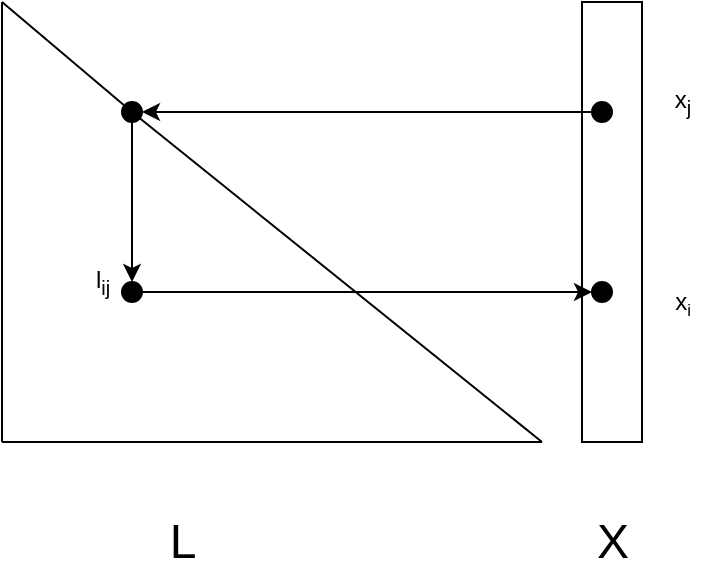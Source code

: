 <mxfile version="15.3.7" type="device"><diagram id="9VMUAVkRq4MKM1Ng1EUx" name="Page-1"><mxGraphModel dx="526" dy="324" grid="1" gridSize="10" guides="1" tooltips="1" connect="1" arrows="1" fold="1" page="1" pageScale="1" pageWidth="827" pageHeight="1169" math="0" shadow="0"><root><mxCell id="0"/><mxCell id="1" parent="0"/><mxCell id="0mFphc_7si2Z0Ns23XkZ-3" value="" style="endArrow=none;html=1;" edge="1" parent="1"><mxGeometry width="50" height="50" relative="1" as="geometry"><mxPoint x="260" y="340" as="sourcePoint"/><mxPoint x="260" y="120" as="targetPoint"/></mxGeometry></mxCell><mxCell id="0mFphc_7si2Z0Ns23XkZ-4" value="" style="endArrow=none;html=1;" edge="1" parent="1"><mxGeometry width="50" height="50" relative="1" as="geometry"><mxPoint x="260" y="340" as="sourcePoint"/><mxPoint x="530" y="340" as="targetPoint"/></mxGeometry></mxCell><mxCell id="0mFphc_7si2Z0Ns23XkZ-5" value="" style="endArrow=none;html=1;startArrow=none;" edge="1" parent="1" source="0mFphc_7si2Z0Ns23XkZ-15"><mxGeometry width="50" height="50" relative="1" as="geometry"><mxPoint x="260" y="120" as="sourcePoint"/><mxPoint x="530" y="340" as="targetPoint"/></mxGeometry></mxCell><mxCell id="0mFphc_7si2Z0Ns23XkZ-7" value="" style="rounded=0;whiteSpace=wrap;html=1;direction=south;" vertex="1" parent="1"><mxGeometry x="550" y="120" width="30" height="220" as="geometry"/></mxCell><mxCell id="0mFphc_7si2Z0Ns23XkZ-11" value="&lt;font style=&quot;font-size: 24px&quot;&gt;L&lt;/font&gt;" style="text;html=1;align=center;verticalAlign=middle;resizable=0;points=[];autosize=1;strokeColor=none;fillColor=none;" vertex="1" parent="1"><mxGeometry x="335" y="380" width="30" height="20" as="geometry"/></mxCell><mxCell id="0mFphc_7si2Z0Ns23XkZ-13" value="&lt;font style=&quot;font-size: 24px&quot;&gt;X&lt;/font&gt;" style="text;html=1;align=center;verticalAlign=middle;resizable=0;points=[];autosize=1;strokeColor=none;fillColor=none;" vertex="1" parent="1"><mxGeometry x="550" y="380" width="30" height="20" as="geometry"/></mxCell><mxCell id="0mFphc_7si2Z0Ns23XkZ-21" style="edgeStyle=orthogonalEdgeStyle;rounded=0;orthogonalLoop=1;jettySize=auto;html=1;entryX=0.5;entryY=0;entryDx=0;entryDy=0;" edge="1" parent="1" source="0mFphc_7si2Z0Ns23XkZ-15" target="0mFphc_7si2Z0Ns23XkZ-17"><mxGeometry relative="1" as="geometry"/></mxCell><mxCell id="0mFphc_7si2Z0Ns23XkZ-15" value="" style="ellipse;whiteSpace=wrap;html=1;aspect=fixed;fillColor=#000000;" vertex="1" parent="1"><mxGeometry x="320" y="170" width="10" height="10" as="geometry"/></mxCell><mxCell id="0mFphc_7si2Z0Ns23XkZ-16" value="" style="endArrow=none;html=1;" edge="1" parent="1" target="0mFphc_7si2Z0Ns23XkZ-15"><mxGeometry width="50" height="50" relative="1" as="geometry"><mxPoint x="260" y="120" as="sourcePoint"/><mxPoint x="530" y="340.0" as="targetPoint"/></mxGeometry></mxCell><mxCell id="0mFphc_7si2Z0Ns23XkZ-22" style="edgeStyle=orthogonalEdgeStyle;rounded=0;orthogonalLoop=1;jettySize=auto;html=1;entryX=0;entryY=0.5;entryDx=0;entryDy=0;" edge="1" parent="1" source="0mFphc_7si2Z0Ns23XkZ-17" target="0mFphc_7si2Z0Ns23XkZ-19"><mxGeometry relative="1" as="geometry"/></mxCell><mxCell id="0mFphc_7si2Z0Ns23XkZ-17" value="" style="ellipse;whiteSpace=wrap;html=1;aspect=fixed;fillColor=#000000;" vertex="1" parent="1"><mxGeometry x="320" y="260" width="10" height="10" as="geometry"/></mxCell><mxCell id="0mFphc_7si2Z0Ns23XkZ-20" style="edgeStyle=orthogonalEdgeStyle;rounded=0;orthogonalLoop=1;jettySize=auto;html=1;exitX=0;exitY=0.5;exitDx=0;exitDy=0;entryX=1;entryY=0.5;entryDx=0;entryDy=0;" edge="1" parent="1" source="0mFphc_7si2Z0Ns23XkZ-18" target="0mFphc_7si2Z0Ns23XkZ-15"><mxGeometry relative="1" as="geometry"/></mxCell><mxCell id="0mFphc_7si2Z0Ns23XkZ-18" value="" style="ellipse;whiteSpace=wrap;html=1;aspect=fixed;fillColor=#000000;" vertex="1" parent="1"><mxGeometry x="555" y="170" width="10" height="10" as="geometry"/></mxCell><mxCell id="0mFphc_7si2Z0Ns23XkZ-19" value="" style="ellipse;whiteSpace=wrap;html=1;aspect=fixed;fillColor=#000000;" vertex="1" parent="1"><mxGeometry x="555" y="260" width="10" height="10" as="geometry"/></mxCell><mxCell id="0mFphc_7si2Z0Ns23XkZ-23" value="x&lt;sub&gt;j&lt;/sub&gt;" style="text;html=1;align=center;verticalAlign=middle;resizable=0;points=[];autosize=1;strokeColor=none;fillColor=none;" vertex="1" parent="1"><mxGeometry x="590" y="160" width="20" height="20" as="geometry"/></mxCell><mxCell id="0mFphc_7si2Z0Ns23XkZ-24" value="x&lt;span style=&quot;font-size: 10px&quot;&gt;&lt;sub&gt;i&lt;/sub&gt;&lt;/span&gt;" style="text;html=1;align=center;verticalAlign=middle;resizable=0;points=[];autosize=1;strokeColor=none;fillColor=none;" vertex="1" parent="1"><mxGeometry x="590" y="260" width="20" height="20" as="geometry"/></mxCell><mxCell id="0mFphc_7si2Z0Ns23XkZ-25" value="l&lt;sub&gt;ij&lt;/sub&gt;" style="text;html=1;align=center;verticalAlign=middle;resizable=0;points=[];autosize=1;strokeColor=none;fillColor=none;" vertex="1" parent="1"><mxGeometry x="300" y="250" width="20" height="20" as="geometry"/></mxCell></root></mxGraphModel></diagram></mxfile>